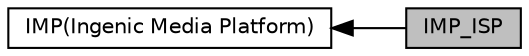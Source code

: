 digraph "IMP_ISP"
{
  edge [fontname="Helvetica",fontsize="10",labelfontname="Helvetica",labelfontsize="10"];
  node [fontname="Helvetica",fontsize="10",shape=box];
  rankdir=LR;
  Node1 [label="IMP_ISP",height=0.2,width=0.4,color="black", fillcolor="grey75", style="filled", fontcolor="black",tooltip="图像信号处理单元。主要包含图像效果设置、模式切换以及Sensor的注册添加删除等操作"];
  Node2 [label="IMP(Ingenic Media Platform)",height=0.2,width=0.4,color="black", fillcolor="white", style="filled",URL="$group__imp.html",tooltip=" "];
  Node2->Node1 [shape=plaintext, dir="back", style="solid"];
}
